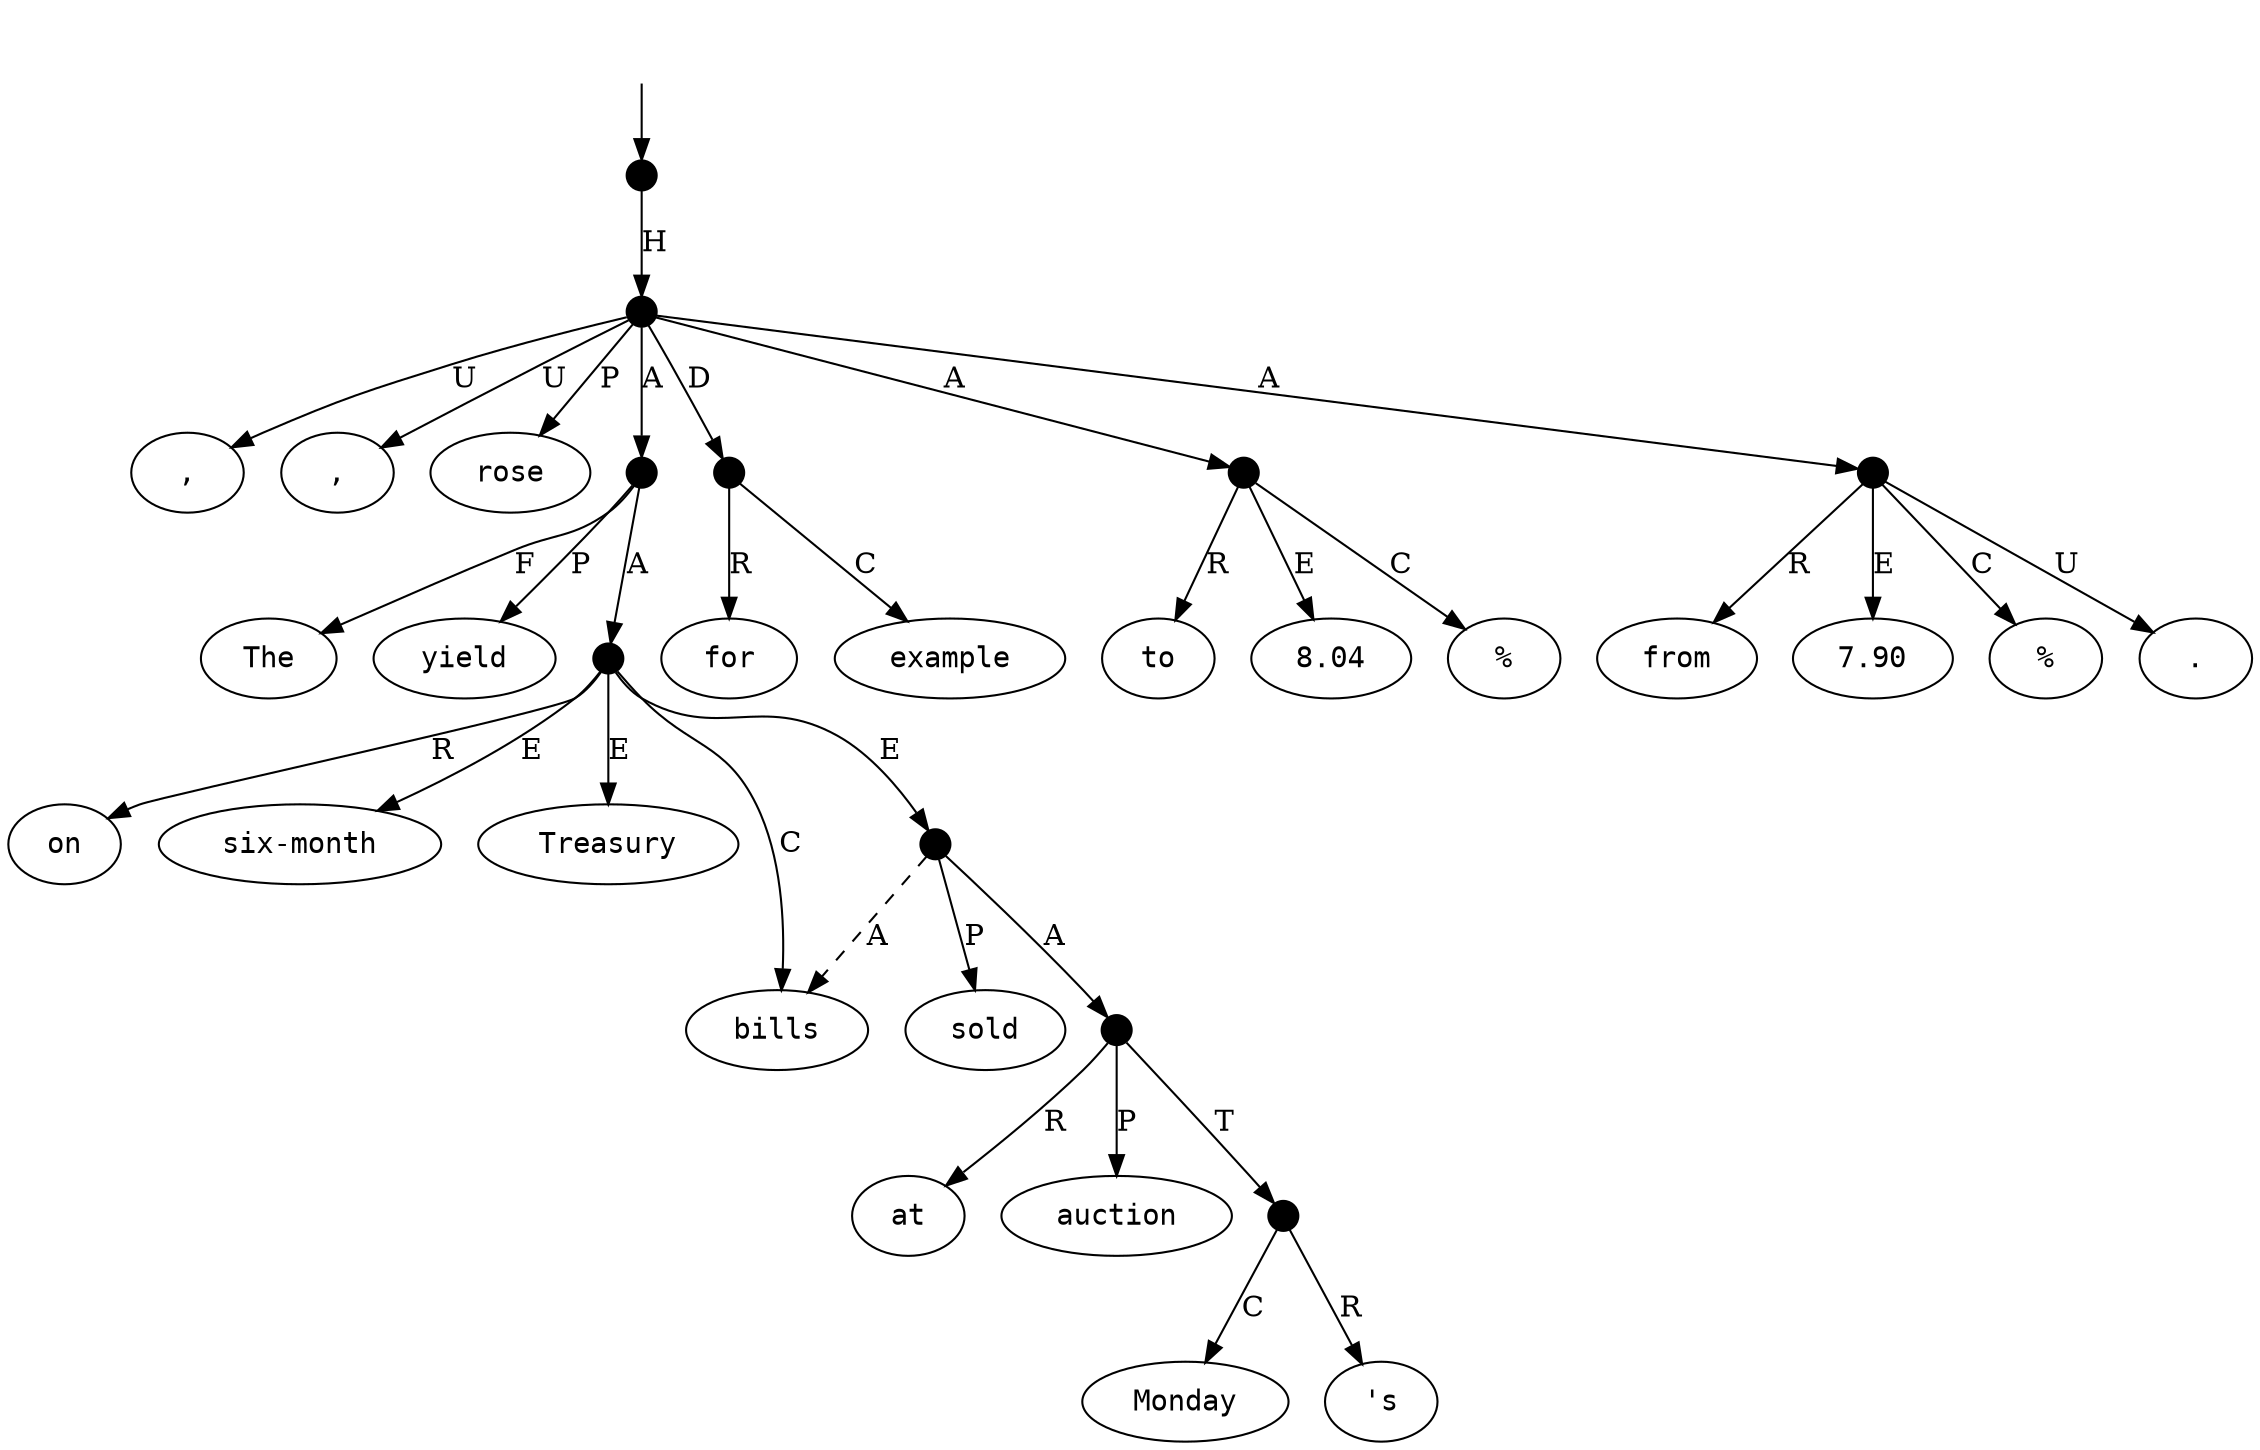 digraph "20004009" {
  top [ style=invis ];
  top -> 24;
  0 [ label=<<table align="center" border="0" cellspacing="0"><tr><td colspan="2"><font face="Courier">The</font></td></tr></table>> ];
  1 [ label=<<table align="center" border="0" cellspacing="0"><tr><td colspan="2"><font face="Courier">yield</font></td></tr></table>> ];
  2 [ label=<<table align="center" border="0" cellspacing="0"><tr><td colspan="2"><font face="Courier">on</font></td></tr></table>> ];
  3 [ label=<<table align="center" border="0" cellspacing="0"><tr><td colspan="2"><font face="Courier">six-month</font></td></tr></table>> ];
  4 [ label=<<table align="center" border="0" cellspacing="0"><tr><td colspan="2"><font face="Courier">Treasury</font></td></tr></table>> ];
  5 [ label=<<table align="center" border="0" cellspacing="0"><tr><td colspan="2"><font face="Courier">bills</font></td></tr></table>> ];
  6 [ label=<<table align="center" border="0" cellspacing="0"><tr><td colspan="2"><font face="Courier">sold</font></td></tr></table>> ];
  7 [ label=<<table align="center" border="0" cellspacing="0"><tr><td colspan="2"><font face="Courier">at</font></td></tr></table>> ];
  8 [ label=<<table align="center" border="0" cellspacing="0"><tr><td colspan="2"><font face="Courier">Monday</font></td></tr></table>> ];
  9 [ label=<<table align="center" border="0" cellspacing="0"><tr><td colspan="2"><font face="Courier">&#x27;s</font></td></tr></table>> ];
  10 [ label=<<table align="center" border="0" cellspacing="0"><tr><td colspan="2"><font face="Courier">auction</font></td></tr></table>> ];
  11 [ label=<<table align="center" border="0" cellspacing="0"><tr><td colspan="2"><font face="Courier">,</font></td></tr></table>> ];
  12 [ label=<<table align="center" border="0" cellspacing="0"><tr><td colspan="2"><font face="Courier">for</font></td></tr></table>> ];
  13 [ label=<<table align="center" border="0" cellspacing="0"><tr><td colspan="2"><font face="Courier">example</font></td></tr></table>> ];
  14 [ label=<<table align="center" border="0" cellspacing="0"><tr><td colspan="2"><font face="Courier">,</font></td></tr></table>> ];
  15 [ label=<<table align="center" border="0" cellspacing="0"><tr><td colspan="2"><font face="Courier">rose</font></td></tr></table>> ];
  16 [ label=<<table align="center" border="0" cellspacing="0"><tr><td colspan="2"><font face="Courier">to</font></td></tr></table>> ];
  17 [ label=<<table align="center" border="0" cellspacing="0"><tr><td colspan="2"><font face="Courier">8.04</font></td></tr></table>> ];
  18 [ label=<<table align="center" border="0" cellspacing="0"><tr><td colspan="2"><font face="Courier">%</font></td></tr></table>> ];
  19 [ label=<<table align="center" border="0" cellspacing="0"><tr><td colspan="2"><font face="Courier">from</font></td></tr></table>> ];
  20 [ label=<<table align="center" border="0" cellspacing="0"><tr><td colspan="2"><font face="Courier">7.90</font></td></tr></table>> ];
  21 [ label=<<table align="center" border="0" cellspacing="0"><tr><td colspan="2"><font face="Courier">%</font></td></tr></table>> ];
  22 [ label=<<table align="center" border="0" cellspacing="0"><tr><td colspan="2"><font face="Courier">.</font></td></tr></table>> ];
  23 [ shape=point, width=0.2 ];
  24 [ shape=point, width=0.2 ];
  25 [ shape=point, width=0.2 ];
  26 [ shape=point, width=0.2 ];
  27 [ shape=point, width=0.2 ];
  28 [ shape=point, width=0.2 ];
  29 [ shape=point, width=0.2 ];
  30 [ shape=point, width=0.2 ];
  31 [ shape=point, width=0.2 ];
  32 [ shape=point, width=0.2 ];
  31 -> 16 [ label="R" ];
  23 -> 0 [ label="F" ];
  26 -> 4 [ label="E" ];
  24 -> 25 [ label="H" ];
  23 -> 1 [ label="P" ];
  25 -> 15 [ label="P" ];
  25 -> 32 [ label="A" ];
  27 -> 5 [ label="A", style=dashed ];
  30 -> 13 [ label="C" ];
  25 -> 14 [ label="U" ];
  31 -> 17 [ label="E" ];
  32 -> 20 [ label="E" ];
  25 -> 11 [ label="U" ];
  25 -> 23 [ label="A" ];
  25 -> 30 [ label="D" ];
  26 -> 27 [ label="E" ];
  28 -> 10 [ label="P" ];
  23 -> 26 [ label="A" ];
  26 -> 3 [ label="E" ];
  29 -> 8 [ label="C" ];
  27 -> 6 [ label="P" ];
  32 -> 22 [ label="U" ];
  28 -> 29 [ label="T" ];
  32 -> 21 [ label="C" ];
  29 -> 9 [ label="R" ];
  27 -> 28 [ label="A" ];
  25 -> 31 [ label="A" ];
  26 -> 5 [ label="C" ];
  28 -> 7 [ label="R" ];
  32 -> 19 [ label="R" ];
  30 -> 12 [ label="R" ];
  26 -> 2 [ label="R" ];
  31 -> 18 [ label="C" ];
}

